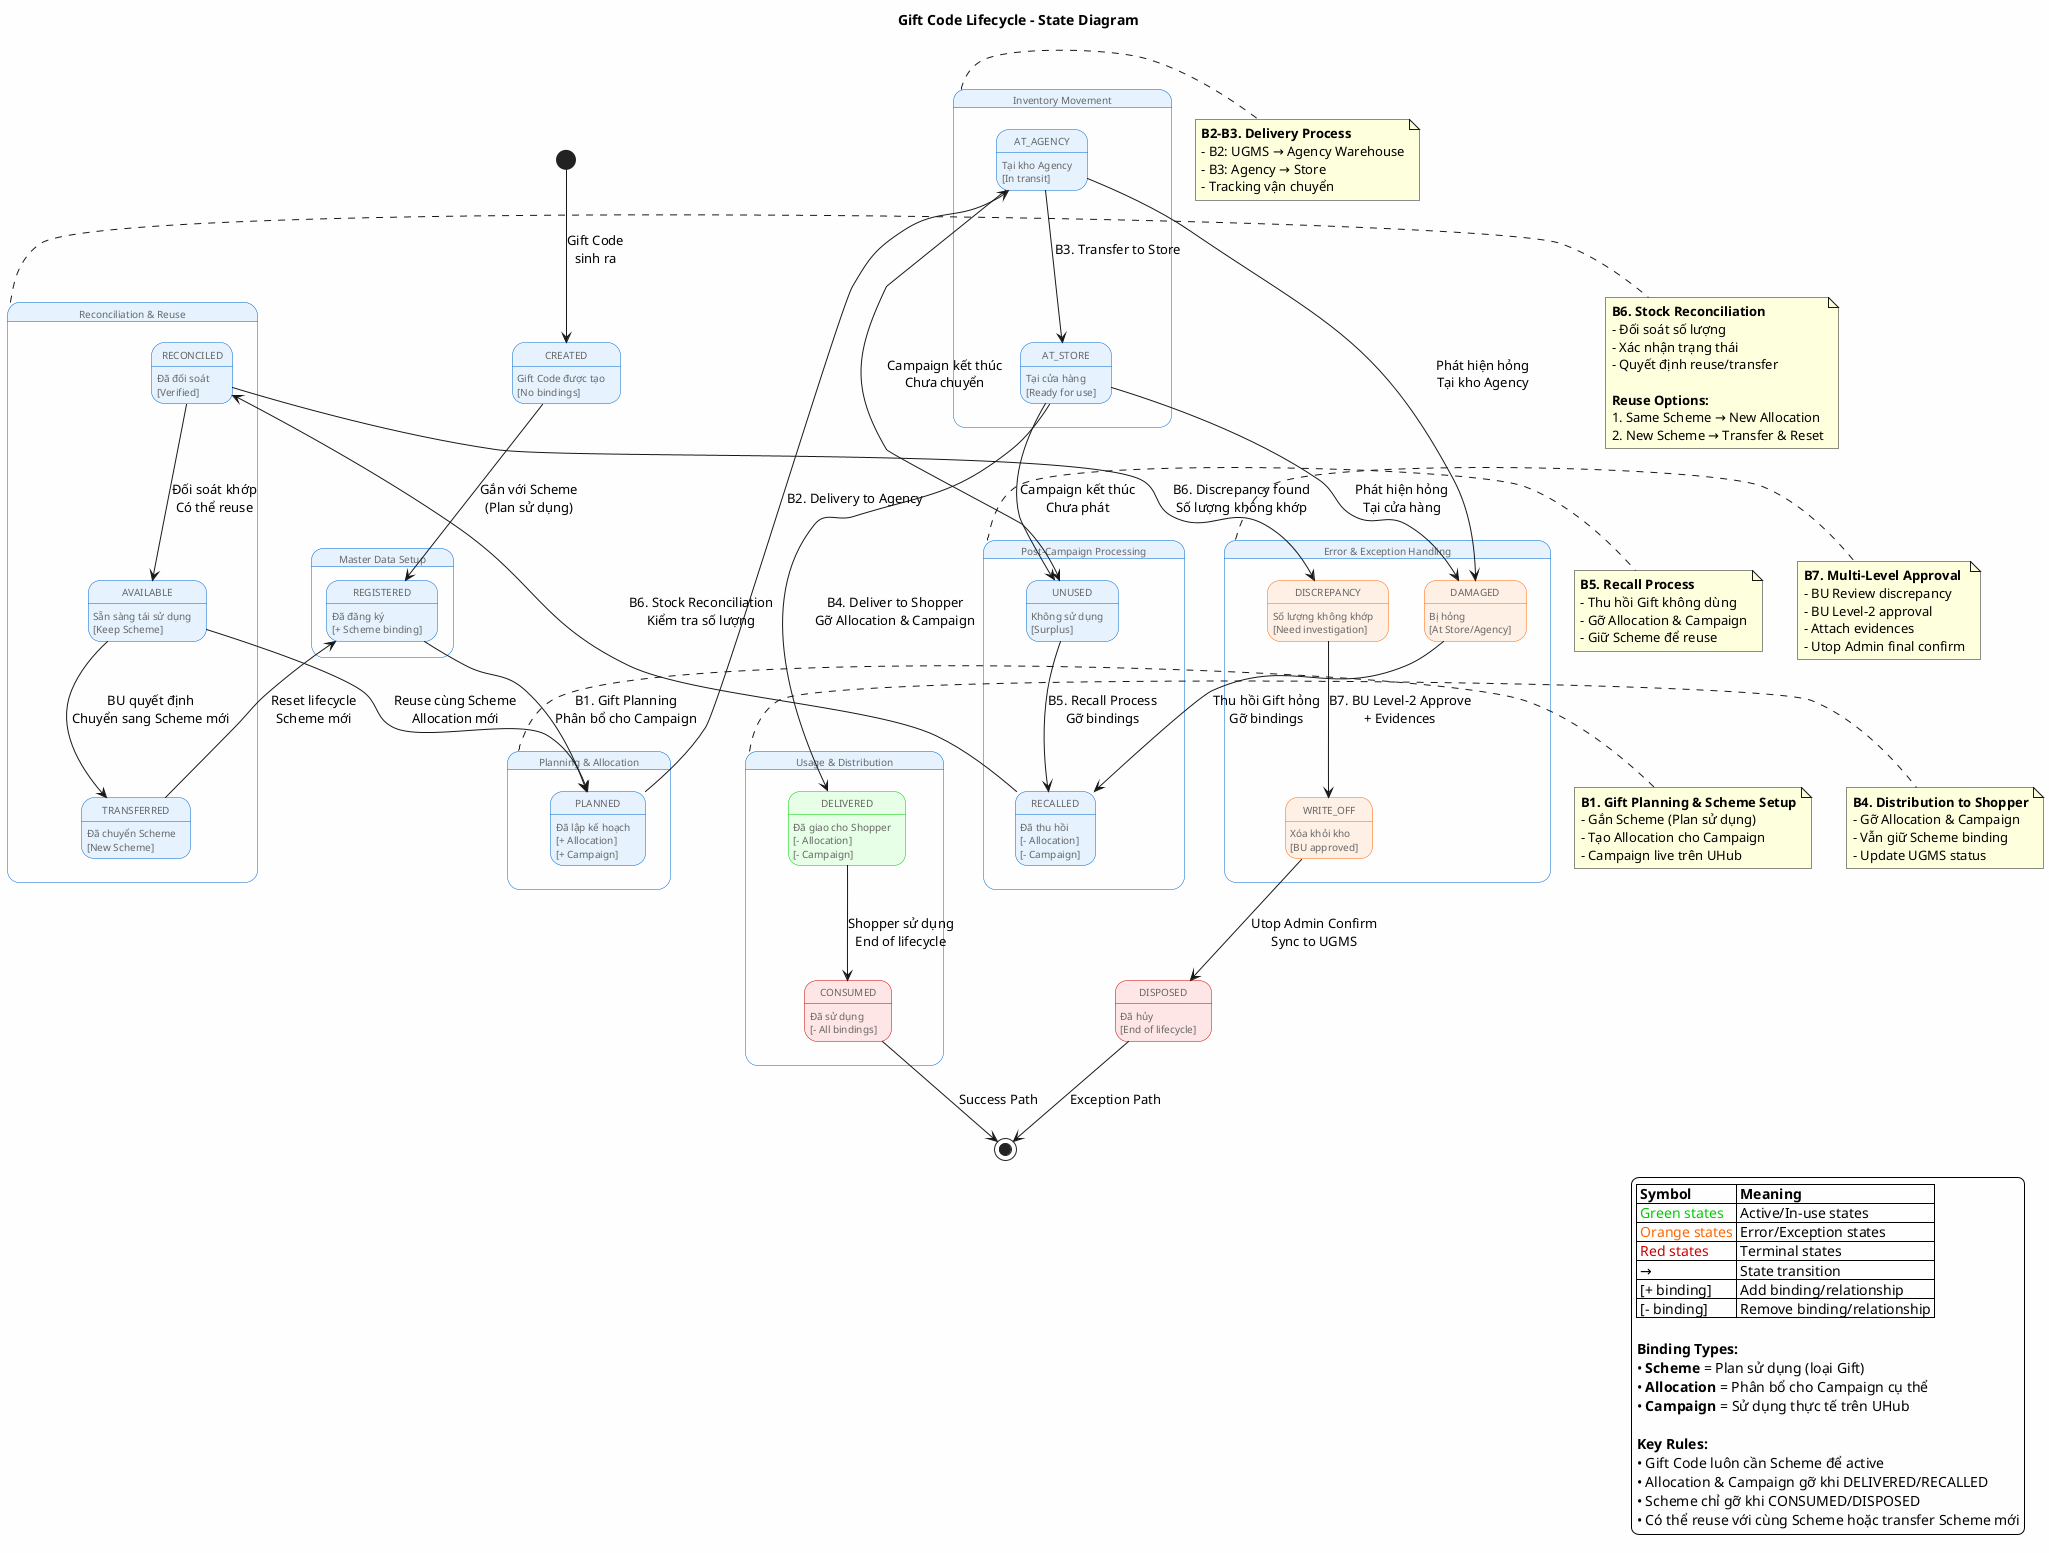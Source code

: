 @startuml Gift_Code_Lifecycle_State
title Gift Code Lifecycle - State Diagram
skinparam backgroundColor #FEFEFE
skinparam state {
  BackgroundColor #E6F3FF
  BorderColor #0066CC
  FontColor #333333
  FontSize 12
  AttributeFontColor #666666
  AttributeFontSize 10
  BackgroundColor<<terminal>> #FFE6E6
  BorderColor<<terminal>> #CC0000
  BackgroundColor<<error>> #FFF0E6
  BorderColor<<error>> #FF6600
  BackgroundColor<<active>> #E6FFE6
  BorderColor<<active>> #00CC00
}

' ============= Initial State =============
[*] --> CREATED : Gift Code\nsinh ra

' ============= Master Data States =============
state "Master Data Setup" as MasterData {
  state CREATED : Gift Code được tạo\n[No bindings]
  state REGISTERED : Đã đăng ký\n[+ Scheme binding]
  
  CREATED --> REGISTERED : Gắn với Scheme\n(Plan sử dụng)
}

' ============= Planning States =============
state "Planning & Allocation" as Planning {
  state PLANNED : Đã lập kế hoạch\n[+ Allocation]\n[+ Campaign]
  
  REGISTERED --> PLANNED : B1. Gift Planning\nPhân bổ cho Campaign
}

' ============= Inventory Movement States =============
state "Inventory Movement" as Inventory {
  state AT_AGENCY : Tại kho Agency\n[In transit]
  state AT_STORE : Tại cửa hàng\n[Ready for use]
  
  PLANNED --> AT_AGENCY : B2. Delivery to Agency
  AT_AGENCY --> AT_STORE : B3. Transfer to Store
}

' ============= Usage States =============
state "Usage & Distribution" as Usage {
  state DELIVERED <<active>> : Đã giao cho Shopper\n[- Allocation]\n[- Campaign]
  state CONSUMED <<terminal>> : Đã sử dụng\n[- All bindings]
  
  AT_STORE --> DELIVERED : B4. Deliver to Shopper\nGỡ Allocation & Campaign
  DELIVERED --> CONSUMED : Shopper sử dụng\nEnd of lifecycle
}

' ============= Post-Campaign States =============
state "Post-Campaign Processing" as PostCampaign {
  state UNUSED : Không sử dụng\n[Surplus]
  state RECALLED : Đã thu hồi\n[- Allocation]\n[- Campaign]
  
  AT_STORE --> UNUSED : Campaign kết thúc\nChưa phát
  AT_AGENCY --> UNUSED : Campaign kết thúc\nChưa chuyển
  UNUSED --> RECALLED : B5. Recall Process\nGỡ bindings
}

' ============= Reconciliation States =============
state "Reconciliation & Reuse" as Reconciliation {
  state RECONCILED : Đã đối soát\n[Verified]
  state AVAILABLE : Sẵn sàng tái sử dụng\n[Keep Scheme]
  state TRANSFERRED : Đã chuyển Scheme\n[New Scheme]
  
  RECALLED --> RECONCILED : B6. Stock Reconciliation\nKiểm tra số lượng
  RECONCILED --> AVAILABLE : Đối soát khớp\nCó thể reuse
  
  AVAILABLE --> TRANSFERRED : BU quyết định\nChuyển sang Scheme mới
  TRANSFERRED --> REGISTERED : Reset lifecycle\nScheme mới
  AVAILABLE --> PLANNED : Reuse cùng Scheme\nAllocation mới
}

' ============= Error & Exception States =============
state "Error & Exception Handling" as ErrorHandling {
  state DAMAGED <<error>> : Bị hỏng\n[At Store/Agency]
  state DISCREPANCY <<error>> : Số lượng không khớp\n[Need investigation]
  state WRITE_OFF <<error>> : Xóa khỏi kho\n[BU approved]
  
  AT_STORE --> DAMAGED : Phát hiện hỏng\nTại cửa hàng
  AT_AGENCY --> DAMAGED : Phát hiện hỏng\nTại kho Agency
  DAMAGED --> RECALLED : Thu hồi Gift hỏng\nGỡ bindings
  
  RECONCILED --> DISCREPANCY : B6. Discrepancy found\nSố lượng không khớp
  DISCREPANCY --> WRITE_OFF : B7. BU Level-2 Approve\n+ Evidences
}

' ============= Terminal State =============
state DISPOSED <<terminal>> : Đã hủy\n[End of lifecycle]

WRITE_OFF --> DISPOSED : Utop Admin Confirm\nSync to UGMS
CONSUMED --> [*] : Success Path
DISPOSED --> [*] : Exception Path

' ============= Notes for Key Processes =============
note right of Planning
  **B1. Gift Planning & Scheme Setup**
  - Gắn Scheme (Plan sử dụng)
  - Tạo Allocation cho Campaign
  - Campaign live trên UHub
end note

note right of Inventory
  **B2-B3. Delivery Process**
  - B2: UGMS → Agency Warehouse
  - B3: Agency → Store
  - Tracking vận chuyển
end note

note right of Usage
  **B4. Distribution to Shopper**
  - Gỡ Allocation & Campaign
  - Vẫn giữ Scheme binding
  - Update UGMS status
end note

note right of PostCampaign
  **B5. Recall Process**
  - Thu hồi Gift không dùng
  - Gỡ Allocation & Campaign
  - Giữ Scheme để reuse
end note

note right of Reconciliation
  **B6. Stock Reconciliation**
  - Đối soát số lượng
  - Xác nhận trạng thái
  - Quyết định reuse/transfer
  
  **Reuse Options:**
  1. Same Scheme → New Allocation
  2. New Scheme → Transfer & Reset
end note

note right of ErrorHandling
  **B7. Multi-Level Approval**
  - BU Review discrepancy
  - BU Level-2 approval
  - Attach evidences
  - Utop Admin final confirm
end note

' ============= Legend =============
legend right
  |= Symbol |= Meaning |
  | <color:#00CC00>Green states</color> | Active/In-use states |
  | <color:#FF6600>Orange states</color> | Error/Exception states |
  | <color:#CC0000>Red states</color> | Terminal states |
  | → | State transition |
  | [+ binding] | Add binding/relationship |
  | [- binding] | Remove binding/relationship |
  
  **Binding Types:**
  • **Scheme** = Plan sử dụng (loại Gift)
  • **Allocation** = Phân bổ cho Campaign cụ thể
  • **Campaign** = Sử dụng thực tế trên UHub
  
  **Key Rules:**
  • Gift Code luôn cần Scheme để active
  • Allocation & Campaign gỡ khi DELIVERED/RECALLED
  • Scheme chỉ gỡ khi CONSUMED/DISPOSED
  • Có thể reuse với cùng Scheme hoặc transfer Scheme mới
endlegend

@enduml
